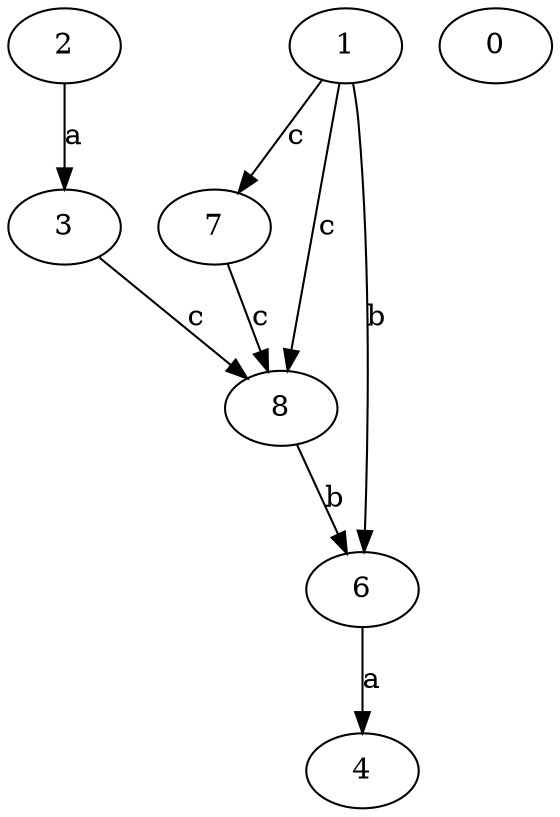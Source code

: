 strict digraph  {
2;
3;
4;
0;
6;
7;
1;
8;
2 -> 3  [label=a];
3 -> 8  [label=c];
6 -> 4  [label=a];
7 -> 8  [label=c];
1 -> 6  [label=b];
1 -> 7  [label=c];
1 -> 8  [label=c];
8 -> 6  [label=b];
}
